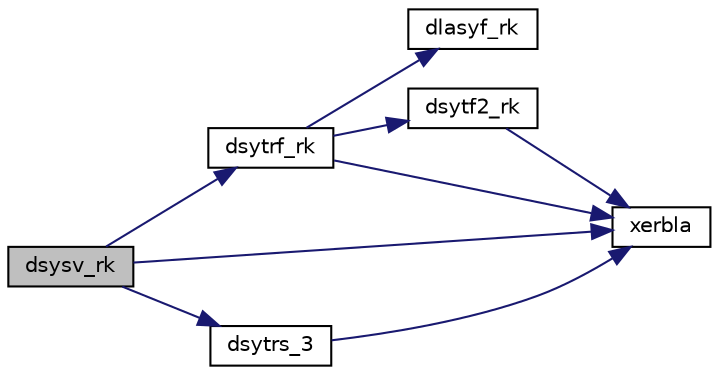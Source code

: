 digraph "dsysv_rk"
{
 // LATEX_PDF_SIZE
  edge [fontname="Helvetica",fontsize="10",labelfontname="Helvetica",labelfontsize="10"];
  node [fontname="Helvetica",fontsize="10",shape=record];
  rankdir="LR";
  Node1 [label="dsysv_rk",height=0.2,width=0.4,color="black", fillcolor="grey75", style="filled", fontcolor="black",tooltip="DSYSV_RK computes the solution to system of linear equations A * X = B for SY matrices"];
  Node1 -> Node2 [color="midnightblue",fontsize="10",style="solid",fontname="Helvetica"];
  Node2 [label="dsytrf_rk",height=0.2,width=0.4,color="black", fillcolor="white", style="filled",URL="$dsytrf__rk_8f.html#a87dd9faae21db67f106d420ca036f55c",tooltip="DSYTRF_RK computes the factorization of a real symmetric indefinite matrix using the bounded Bunch-Ka..."];
  Node2 -> Node3 [color="midnightblue",fontsize="10",style="solid",fontname="Helvetica"];
  Node3 [label="dlasyf_rk",height=0.2,width=0.4,color="black", fillcolor="white", style="filled",URL="$dlasyf__rk_8f.html#a1437f17dce71a87e99a8af19fcc4a121",tooltip="DLASYF_RK computes a partial factorization of a real symmetric indefinite matrix using bounded Bunch-..."];
  Node2 -> Node4 [color="midnightblue",fontsize="10",style="solid",fontname="Helvetica"];
  Node4 [label="dsytf2_rk",height=0.2,width=0.4,color="black", fillcolor="white", style="filled",URL="$dsytf2__rk_8f.html#a6dc382ac7b9fa1c70afc3eb061784064",tooltip="DSYTF2_RK computes the factorization of a real symmetric indefinite matrix using the bounded Bunch-Ka..."];
  Node4 -> Node5 [color="midnightblue",fontsize="10",style="solid",fontname="Helvetica"];
  Node5 [label="xerbla",height=0.2,width=0.4,color="black", fillcolor="white", style="filled",URL="$xerbla_8f.html#a377ee61015baf8dea7770b3a404b1c07",tooltip="XERBLA"];
  Node2 -> Node5 [color="midnightblue",fontsize="10",style="solid",fontname="Helvetica"];
  Node1 -> Node6 [color="midnightblue",fontsize="10",style="solid",fontname="Helvetica"];
  Node6 [label="dsytrs_3",height=0.2,width=0.4,color="black", fillcolor="white", style="filled",URL="$dsytrs__3_8f.html#af64318387a40c401afd574fc9cc8ee84",tooltip="DSYTRS_3"];
  Node6 -> Node5 [color="midnightblue",fontsize="10",style="solid",fontname="Helvetica"];
  Node1 -> Node5 [color="midnightblue",fontsize="10",style="solid",fontname="Helvetica"];
}
